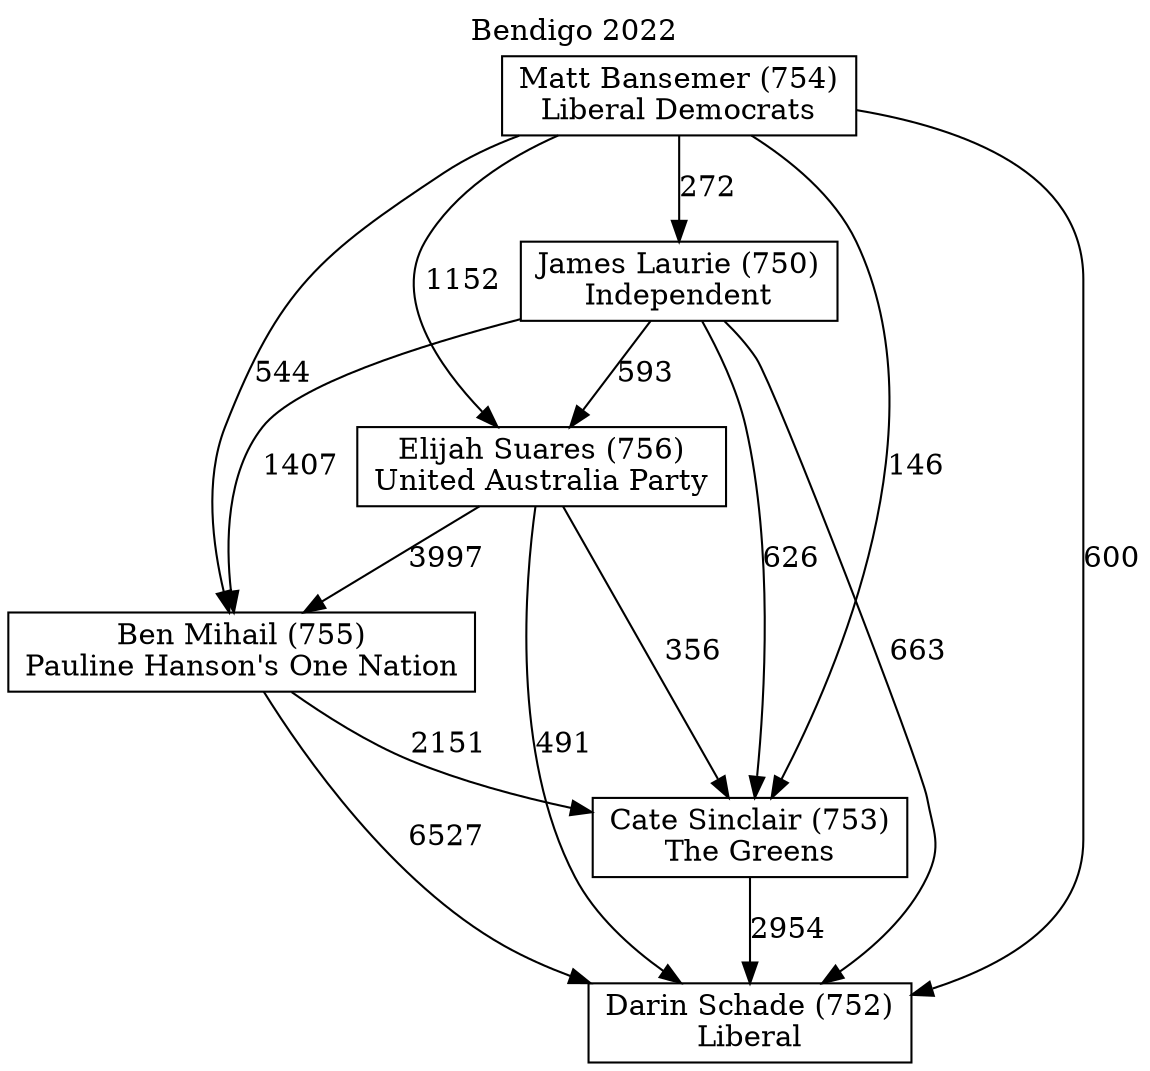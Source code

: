 // House preference flow
digraph "Darin Schade (752)_Bendigo_2022" {
	graph [label="Bendigo 2022" labelloc=t mclimit=10]
	node [shape=box]
	"Ben Mihail (755)" [label="Ben Mihail (755)
Pauline Hanson's One Nation"]
	"Cate Sinclair (753)" [label="Cate Sinclair (753)
The Greens"]
	"Darin Schade (752)" [label="Darin Schade (752)
Liberal"]
	"Elijah Suares (756)" [label="Elijah Suares (756)
United Australia Party"]
	"James Laurie (750)" [label="James Laurie (750)
Independent"]
	"Matt Bansemer (754)" [label="Matt Bansemer (754)
Liberal Democrats"]
	"Ben Mihail (755)" -> "Cate Sinclair (753)" [label=2151]
	"Ben Mihail (755)" -> "Darin Schade (752)" [label=6527]
	"Cate Sinclair (753)" -> "Darin Schade (752)" [label=2954]
	"Elijah Suares (756)" -> "Ben Mihail (755)" [label=3997]
	"Elijah Suares (756)" -> "Cate Sinclair (753)" [label=356]
	"Elijah Suares (756)" -> "Darin Schade (752)" [label=491]
	"James Laurie (750)" -> "Ben Mihail (755)" [label=1407]
	"James Laurie (750)" -> "Cate Sinclair (753)" [label=626]
	"James Laurie (750)" -> "Darin Schade (752)" [label=663]
	"James Laurie (750)" -> "Elijah Suares (756)" [label=593]
	"Matt Bansemer (754)" -> "Ben Mihail (755)" [label=544]
	"Matt Bansemer (754)" -> "Cate Sinclair (753)" [label=146]
	"Matt Bansemer (754)" -> "Darin Schade (752)" [label=600]
	"Matt Bansemer (754)" -> "Elijah Suares (756)" [label=1152]
	"Matt Bansemer (754)" -> "James Laurie (750)" [label=272]
}
